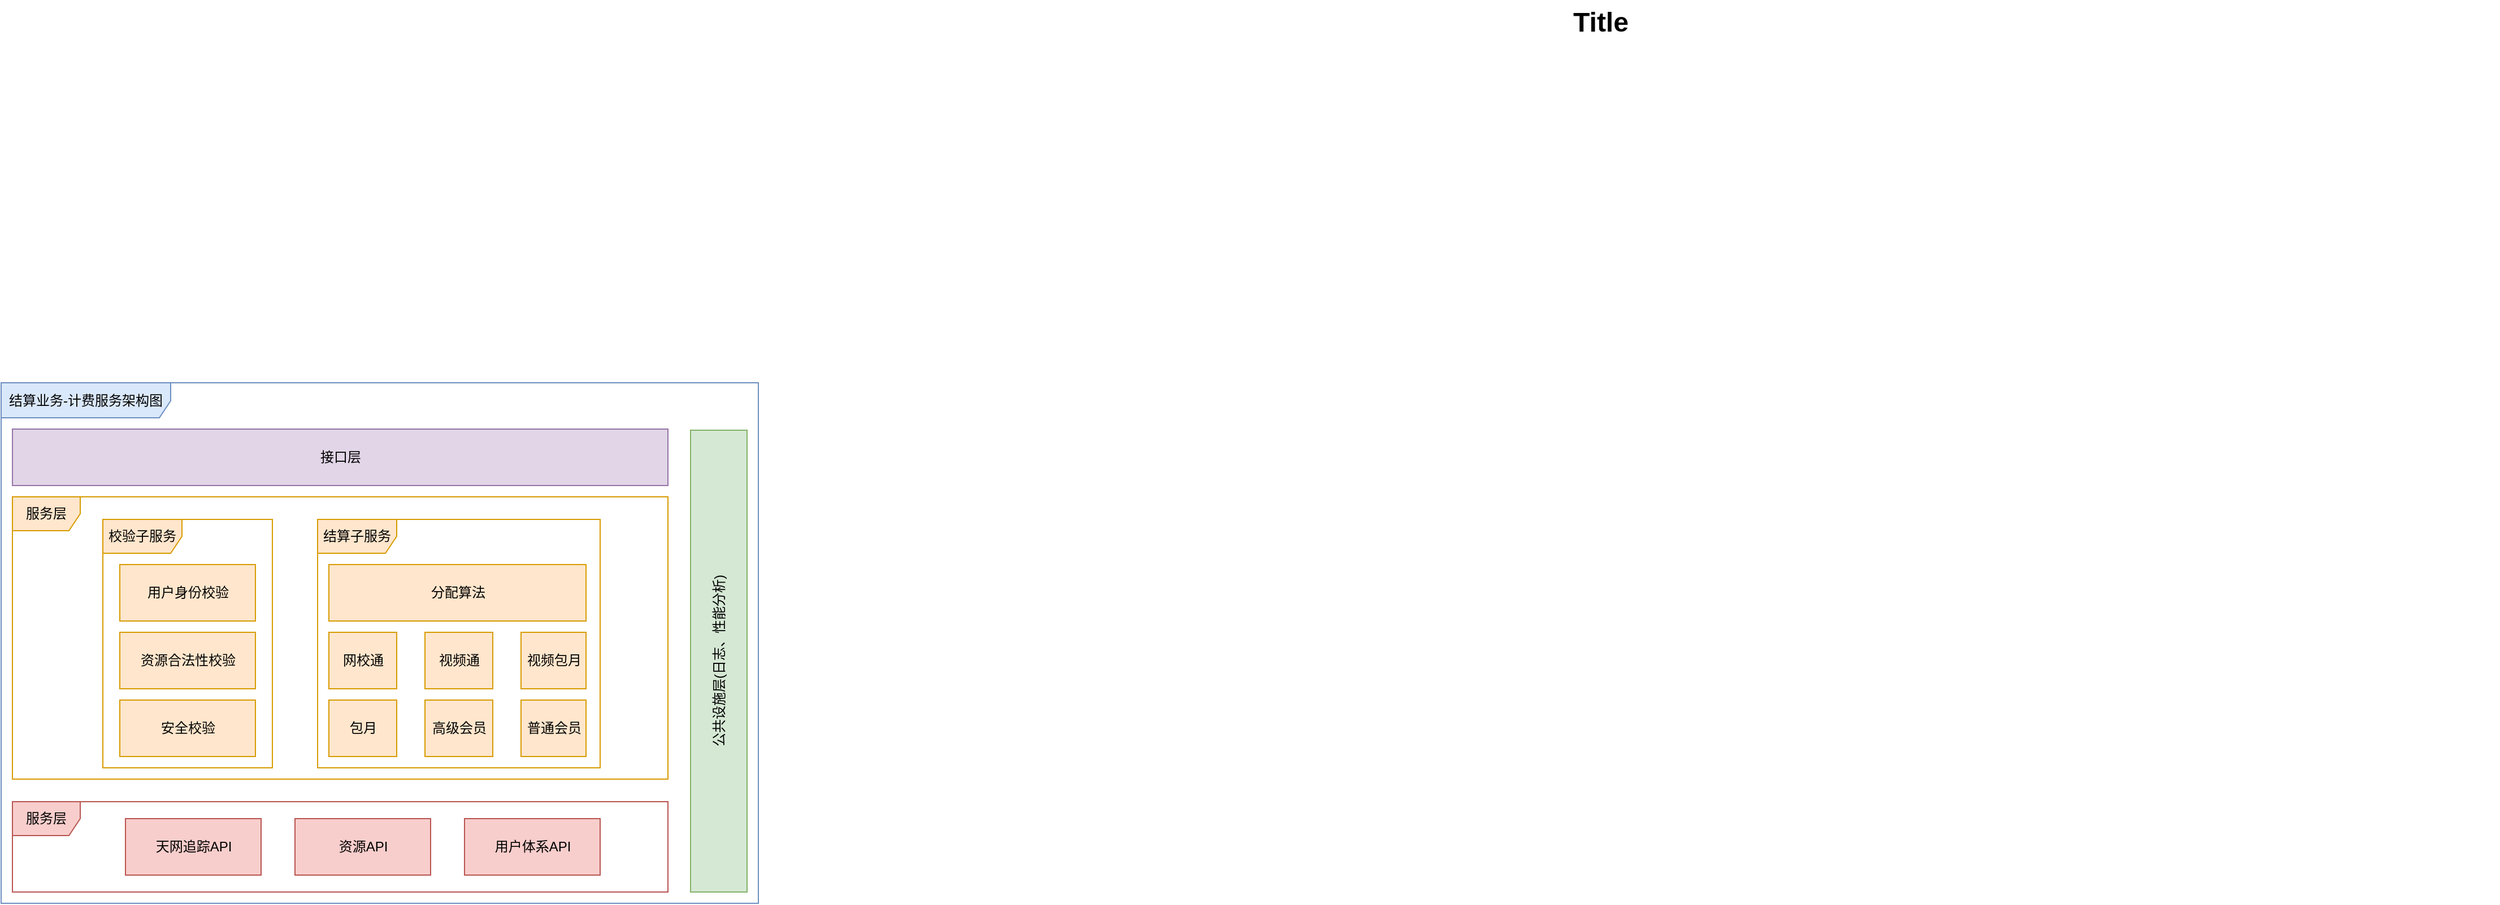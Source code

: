 <mxfile version="14.4.2" type="github">
  <diagram id="6I0OCvxSQrVGMHxT2VVA" name="Page-1">
    <mxGraphModel dx="2272" dy="706" grid="1" gridSize="10" guides="1" tooltips="1" connect="1" arrows="1" fold="1" page="1" pageScale="1" pageWidth="850" pageHeight="1100" math="0" shadow="0">
      <root>
        <mxCell id="0" />
        <mxCell id="1" parent="0" />
        <mxCell id="dKdSaXE48SgPbhcamS2K-63" value="Title" style="text;strokeColor=none;fillColor=none;html=1;fontSize=24;fontStyle=1;verticalAlign=middle;align=center;" parent="1" vertex="1">
          <mxGeometry x="50" y="70" width="1590" height="40" as="geometry" />
        </mxCell>
        <mxCell id="I675UHcyZapkbZYY3n_P-3" value="结算业务-计费服务架构图" style="shape=umlFrame;whiteSpace=wrap;html=1;width=150;height=31;fillColor=#dae8fc;strokeColor=#6c8ebf;" vertex="1" parent="1">
          <mxGeometry x="-570" y="409" width="670" height="461" as="geometry" />
        </mxCell>
        <mxCell id="I675UHcyZapkbZYY3n_P-4" value="接口层" style="html=1;fillColor=#e1d5e7;strokeColor=#9673a6;" vertex="1" parent="1">
          <mxGeometry x="-560" y="450" width="580" height="50" as="geometry" />
        </mxCell>
        <mxCell id="I675UHcyZapkbZYY3n_P-5" value="公共设施层(日志、性能分析)" style="html=1;direction=south;horizontal=0;verticalAlign=middle;fillColor=#d5e8d4;strokeColor=#82b366;" vertex="1" parent="1">
          <mxGeometry x="40" y="451" width="50" height="409" as="geometry" />
        </mxCell>
        <mxCell id="I675UHcyZapkbZYY3n_P-6" value="服务层" style="shape=umlFrame;whiteSpace=wrap;html=1;fillColor=#ffe6cc;strokeColor=#d79b00;" vertex="1" parent="1">
          <mxGeometry x="-560" y="510" width="580" height="250" as="geometry" />
        </mxCell>
        <mxCell id="I675UHcyZapkbZYY3n_P-7" value="服务层" style="shape=umlFrame;whiteSpace=wrap;html=1;fillColor=#f8cecc;strokeColor=#b85450;" vertex="1" parent="1">
          <mxGeometry x="-560" y="780" width="580" height="80" as="geometry" />
        </mxCell>
        <mxCell id="I675UHcyZapkbZYY3n_P-8" value="天网追踪API" style="html=1;fillColor=#f8cecc;strokeColor=#b85450;" vertex="1" parent="1">
          <mxGeometry x="-460" y="795" width="120" height="50" as="geometry" />
        </mxCell>
        <mxCell id="I675UHcyZapkbZYY3n_P-9" value="资源API" style="html=1;fillColor=#f8cecc;strokeColor=#b85450;" vertex="1" parent="1">
          <mxGeometry x="-310" y="795" width="120" height="50" as="geometry" />
        </mxCell>
        <mxCell id="I675UHcyZapkbZYY3n_P-10" value="用户体系API" style="html=1;fillColor=#f8cecc;strokeColor=#b85450;" vertex="1" parent="1">
          <mxGeometry x="-160" y="795" width="120" height="50" as="geometry" />
        </mxCell>
        <mxCell id="I675UHcyZapkbZYY3n_P-11" value="校验子服务" style="shape=umlFrame;whiteSpace=wrap;html=1;width=70;height=30;fillColor=#ffe6cc;strokeColor=#d79b00;" vertex="1" parent="1">
          <mxGeometry x="-480" y="530" width="150" height="220" as="geometry" />
        </mxCell>
        <mxCell id="I675UHcyZapkbZYY3n_P-12" value="结算子服务" style="shape=umlFrame;whiteSpace=wrap;html=1;width=70;height=30;fillColor=#ffe6cc;strokeColor=#d79b00;" vertex="1" parent="1">
          <mxGeometry x="-290" y="530" width="250" height="220" as="geometry" />
        </mxCell>
        <mxCell id="I675UHcyZapkbZYY3n_P-13" value="用户身份校验" style="html=1;fillColor=#ffe6cc;strokeColor=#d79b00;" vertex="1" parent="1">
          <mxGeometry x="-465" y="570" width="120" height="50" as="geometry" />
        </mxCell>
        <mxCell id="I675UHcyZapkbZYY3n_P-14" value="资源合法性校验" style="html=1;fillColor=#ffe6cc;strokeColor=#d79b00;" vertex="1" parent="1">
          <mxGeometry x="-465" y="630" width="120" height="50" as="geometry" />
        </mxCell>
        <mxCell id="I675UHcyZapkbZYY3n_P-15" value="安全校验" style="html=1;fillColor=#ffe6cc;strokeColor=#d79b00;" vertex="1" parent="1">
          <mxGeometry x="-465" y="690" width="120" height="50" as="geometry" />
        </mxCell>
        <mxCell id="I675UHcyZapkbZYY3n_P-16" value="分配算法" style="html=1;fillColor=#ffe6cc;strokeColor=#d79b00;" vertex="1" parent="1">
          <mxGeometry x="-280" y="570" width="227.5" height="50" as="geometry" />
        </mxCell>
        <mxCell id="I675UHcyZapkbZYY3n_P-17" value="网校通" style="html=1;fillColor=#ffe6cc;strokeColor=#d79b00;" vertex="1" parent="1">
          <mxGeometry x="-280" y="630" width="60" height="50" as="geometry" />
        </mxCell>
        <mxCell id="I675UHcyZapkbZYY3n_P-19" value="视频通" style="html=1;fillColor=#ffe6cc;strokeColor=#d79b00;" vertex="1" parent="1">
          <mxGeometry x="-195" y="630" width="60" height="50" as="geometry" />
        </mxCell>
        <mxCell id="I675UHcyZapkbZYY3n_P-20" value="视频包月" style="html=1;fillColor=#ffe6cc;strokeColor=#d79b00;" vertex="1" parent="1">
          <mxGeometry x="-110" y="630" width="57.5" height="50" as="geometry" />
        </mxCell>
        <mxCell id="I675UHcyZapkbZYY3n_P-21" value="高级会员" style="html=1;fillColor=#ffe6cc;strokeColor=#d79b00;" vertex="1" parent="1">
          <mxGeometry x="-195" y="690" width="60" height="50" as="geometry" />
        </mxCell>
        <mxCell id="I675UHcyZapkbZYY3n_P-23" value="普通会员" style="html=1;fillColor=#ffe6cc;strokeColor=#d79b00;" vertex="1" parent="1">
          <mxGeometry x="-110" y="690" width="57.5" height="50" as="geometry" />
        </mxCell>
        <mxCell id="I675UHcyZapkbZYY3n_P-24" value="包月" style="html=1;fillColor=#ffe6cc;strokeColor=#d79b00;" vertex="1" parent="1">
          <mxGeometry x="-280" y="690" width="60" height="50" as="geometry" />
        </mxCell>
      </root>
    </mxGraphModel>
  </diagram>
</mxfile>
